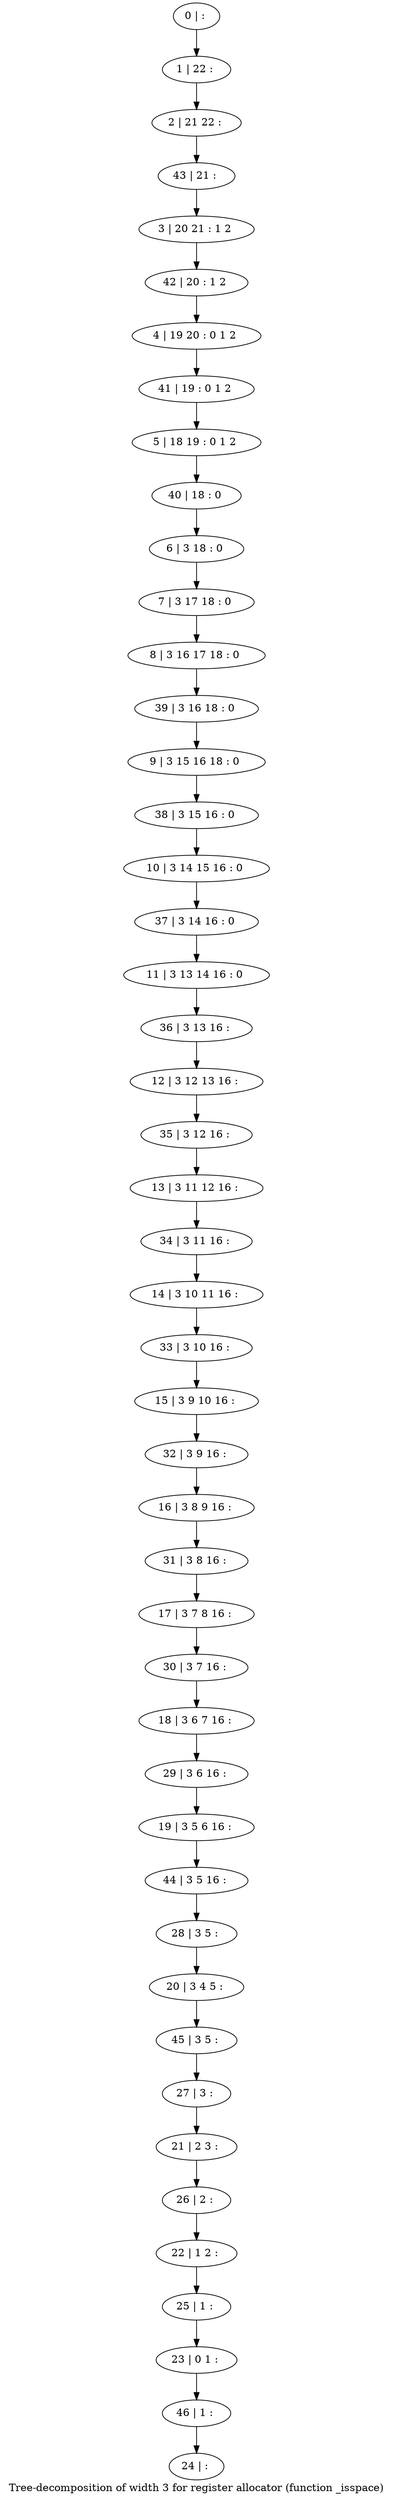 digraph G {
graph [label="Tree-decomposition of width 3 for register allocator (function _isspace)"]
0[label="0 | : "];
1[label="1 | 22 : "];
2[label="2 | 21 22 : "];
3[label="3 | 20 21 : 1 2 "];
4[label="4 | 19 20 : 0 1 2 "];
5[label="5 | 18 19 : 0 1 2 "];
6[label="6 | 3 18 : 0 "];
7[label="7 | 3 17 18 : 0 "];
8[label="8 | 3 16 17 18 : 0 "];
9[label="9 | 3 15 16 18 : 0 "];
10[label="10 | 3 14 15 16 : 0 "];
11[label="11 | 3 13 14 16 : 0 "];
12[label="12 | 3 12 13 16 : "];
13[label="13 | 3 11 12 16 : "];
14[label="14 | 3 10 11 16 : "];
15[label="15 | 3 9 10 16 : "];
16[label="16 | 3 8 9 16 : "];
17[label="17 | 3 7 8 16 : "];
18[label="18 | 3 6 7 16 : "];
19[label="19 | 3 5 6 16 : "];
20[label="20 | 3 4 5 : "];
21[label="21 | 2 3 : "];
22[label="22 | 1 2 : "];
23[label="23 | 0 1 : "];
24[label="24 | : "];
25[label="25 | 1 : "];
26[label="26 | 2 : "];
27[label="27 | 3 : "];
28[label="28 | 3 5 : "];
29[label="29 | 3 6 16 : "];
30[label="30 | 3 7 16 : "];
31[label="31 | 3 8 16 : "];
32[label="32 | 3 9 16 : "];
33[label="33 | 3 10 16 : "];
34[label="34 | 3 11 16 : "];
35[label="35 | 3 12 16 : "];
36[label="36 | 3 13 16 : "];
37[label="37 | 3 14 16 : 0 "];
38[label="38 | 3 15 16 : 0 "];
39[label="39 | 3 16 18 : 0 "];
40[label="40 | 18 : 0 "];
41[label="41 | 19 : 0 1 2 "];
42[label="42 | 20 : 1 2 "];
43[label="43 | 21 : "];
44[label="44 | 3 5 16 : "];
45[label="45 | 3 5 : "];
46[label="46 | 1 : "];
0->1 ;
1->2 ;
6->7 ;
7->8 ;
25->23 ;
22->25 ;
26->22 ;
21->26 ;
27->21 ;
28->20 ;
29->19 ;
18->29 ;
30->18 ;
17->30 ;
31->17 ;
16->31 ;
32->16 ;
15->32 ;
33->15 ;
14->33 ;
34->14 ;
13->34 ;
35->13 ;
12->35 ;
36->12 ;
11->36 ;
37->11 ;
10->37 ;
38->10 ;
9->38 ;
39->9 ;
8->39 ;
40->6 ;
5->40 ;
41->5 ;
4->41 ;
42->4 ;
3->42 ;
43->3 ;
2->43 ;
44->28 ;
19->44 ;
45->27 ;
20->45 ;
46->24 ;
23->46 ;
}
